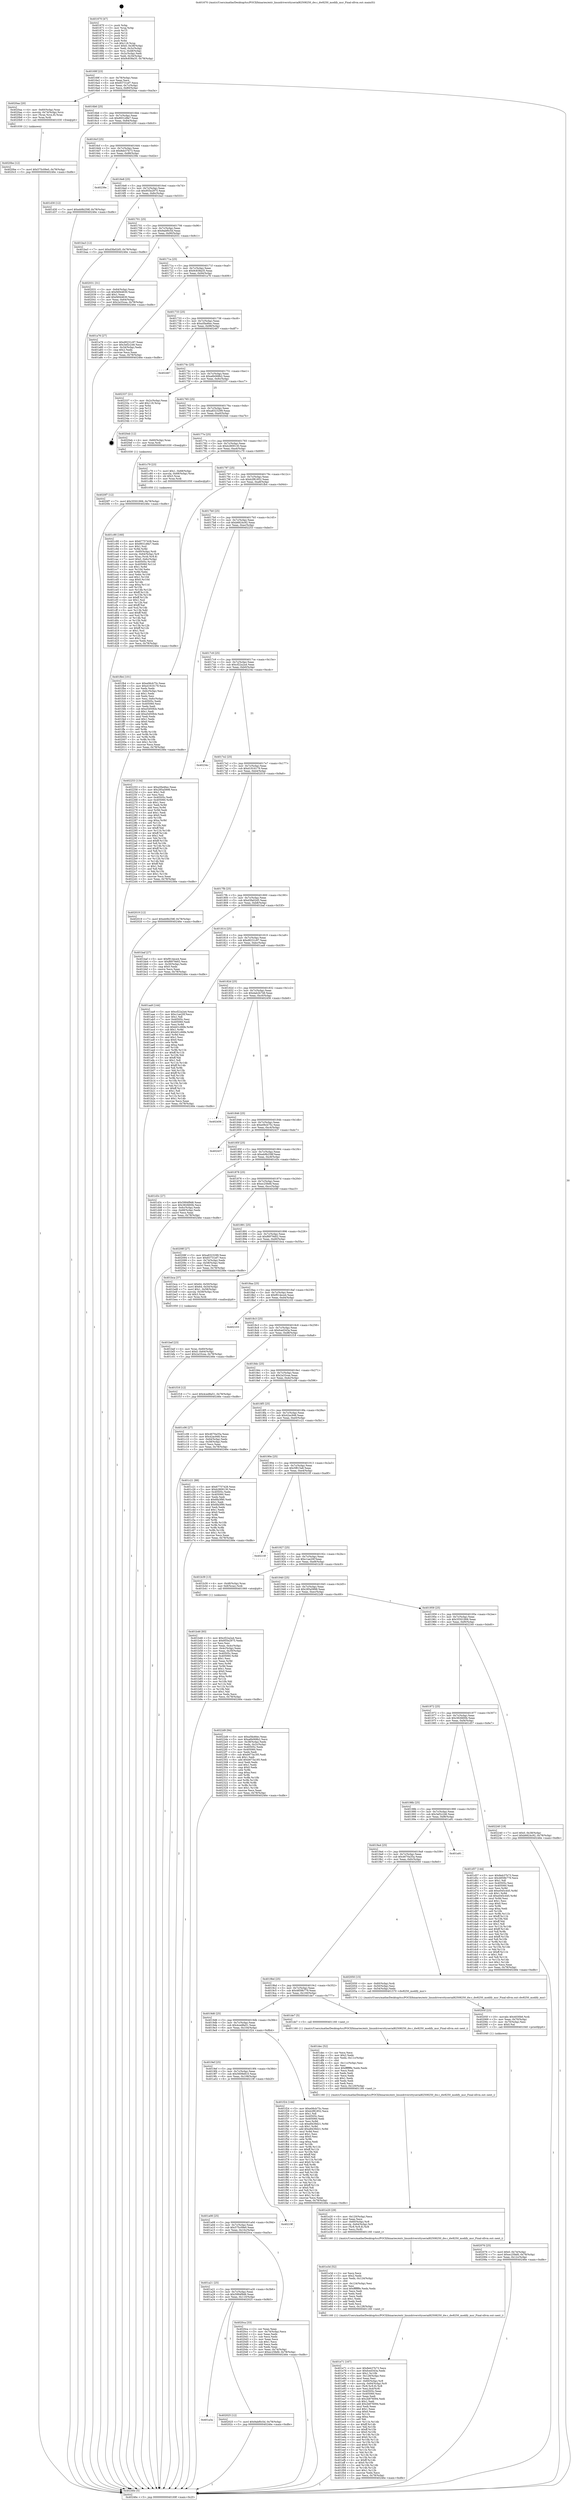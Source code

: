 digraph "0x401670" {
  label = "0x401670 (/mnt/c/Users/mathe/Desktop/tcc/POCII/binaries/extr_linuxdriversttyserial82508250_dw.c_dw8250_modify_msr_Final-ollvm.out::main(0))"
  labelloc = "t"
  node[shape=record]

  Entry [label="",width=0.3,height=0.3,shape=circle,fillcolor=black,style=filled]
  "0x40169f" [label="{
     0x40169f [23]\l
     | [instrs]\l
     &nbsp;&nbsp;0x40169f \<+3\>: mov -0x78(%rbp),%eax\l
     &nbsp;&nbsp;0x4016a2 \<+2\>: mov %eax,%ecx\l
     &nbsp;&nbsp;0x4016a4 \<+6\>: sub $0x83731ef7,%ecx\l
     &nbsp;&nbsp;0x4016aa \<+3\>: mov %eax,-0x7c(%rbp)\l
     &nbsp;&nbsp;0x4016ad \<+3\>: mov %ecx,-0x80(%rbp)\l
     &nbsp;&nbsp;0x4016b0 \<+6\>: je 00000000004020aa \<main+0xa3a\>\l
  }"]
  "0x4020aa" [label="{
     0x4020aa [20]\l
     | [instrs]\l
     &nbsp;&nbsp;0x4020aa \<+4\>: mov -0x60(%rbp),%rax\l
     &nbsp;&nbsp;0x4020ae \<+4\>: movslq -0x74(%rbp),%rcx\l
     &nbsp;&nbsp;0x4020b2 \<+4\>: mov (%rax,%rcx,8),%rax\l
     &nbsp;&nbsp;0x4020b6 \<+3\>: mov %rax,%rdi\l
     &nbsp;&nbsp;0x4020b9 \<+5\>: call 0000000000401030 \<free@plt\>\l
     | [calls]\l
     &nbsp;&nbsp;0x401030 \{1\} (unknown)\l
  }"]
  "0x4016b6" [label="{
     0x4016b6 [25]\l
     | [instrs]\l
     &nbsp;&nbsp;0x4016b6 \<+5\>: jmp 00000000004016bb \<main+0x4b\>\l
     &nbsp;&nbsp;0x4016bb \<+3\>: mov -0x7c(%rbp),%eax\l
     &nbsp;&nbsp;0x4016be \<+5\>: sub $0x8931d9e7,%eax\l
     &nbsp;&nbsp;0x4016c3 \<+6\>: mov %eax,-0x84(%rbp)\l
     &nbsp;&nbsp;0x4016c9 \<+6\>: je 0000000000401d30 \<main+0x6c0\>\l
  }"]
  Exit [label="",width=0.3,height=0.3,shape=circle,fillcolor=black,style=filled,peripheries=2]
  "0x401d30" [label="{
     0x401d30 [12]\l
     | [instrs]\l
     &nbsp;&nbsp;0x401d30 \<+7\>: movl $0xeb9b258f,-0x78(%rbp)\l
     &nbsp;&nbsp;0x401d37 \<+5\>: jmp 000000000040246e \<main+0xdfe\>\l
  }"]
  "0x4016cf" [label="{
     0x4016cf [25]\l
     | [instrs]\l
     &nbsp;&nbsp;0x4016cf \<+5\>: jmp 00000000004016d4 \<main+0x64\>\l
     &nbsp;&nbsp;0x4016d4 \<+3\>: mov -0x7c(%rbp),%eax\l
     &nbsp;&nbsp;0x4016d7 \<+5\>: sub $0x8eb37b73,%eax\l
     &nbsp;&nbsp;0x4016dc \<+6\>: mov %eax,-0x88(%rbp)\l
     &nbsp;&nbsp;0x4016e2 \<+6\>: je 000000000040239e \<main+0xd2e\>\l
  }"]
  "0x4020f7" [label="{
     0x4020f7 [12]\l
     | [instrs]\l
     &nbsp;&nbsp;0x4020f7 \<+7\>: movl $0x35501906,-0x78(%rbp)\l
     &nbsp;&nbsp;0x4020fe \<+5\>: jmp 000000000040246e \<main+0xdfe\>\l
  }"]
  "0x40239e" [label="{
     0x40239e\l
  }", style=dashed]
  "0x4016e8" [label="{
     0x4016e8 [25]\l
     | [instrs]\l
     &nbsp;&nbsp;0x4016e8 \<+5\>: jmp 00000000004016ed \<main+0x7d\>\l
     &nbsp;&nbsp;0x4016ed \<+3\>: mov -0x7c(%rbp),%eax\l
     &nbsp;&nbsp;0x4016f0 \<+5\>: sub $0x955e2975,%eax\l
     &nbsp;&nbsp;0x4016f5 \<+6\>: mov %eax,-0x8c(%rbp)\l
     &nbsp;&nbsp;0x4016fb \<+6\>: je 0000000000401ba3 \<main+0x533\>\l
  }"]
  "0x4020be" [label="{
     0x4020be [12]\l
     | [instrs]\l
     &nbsp;&nbsp;0x4020be \<+7\>: movl $0x575c09e0,-0x78(%rbp)\l
     &nbsp;&nbsp;0x4020c5 \<+5\>: jmp 000000000040246e \<main+0xdfe\>\l
  }"]
  "0x401ba3" [label="{
     0x401ba3 [12]\l
     | [instrs]\l
     &nbsp;&nbsp;0x401ba3 \<+7\>: movl $0xd3fa02d5,-0x78(%rbp)\l
     &nbsp;&nbsp;0x401baa \<+5\>: jmp 000000000040246e \<main+0xdfe\>\l
  }"]
  "0x401701" [label="{
     0x401701 [25]\l
     | [instrs]\l
     &nbsp;&nbsp;0x401701 \<+5\>: jmp 0000000000401706 \<main+0x96\>\l
     &nbsp;&nbsp;0x401706 \<+3\>: mov -0x7c(%rbp),%eax\l
     &nbsp;&nbsp;0x401709 \<+5\>: sub $0x9abf0c5d,%eax\l
     &nbsp;&nbsp;0x40170e \<+6\>: mov %eax,-0x90(%rbp)\l
     &nbsp;&nbsp;0x401714 \<+6\>: je 0000000000402031 \<main+0x9c1\>\l
  }"]
  "0x402076" [label="{
     0x402076 [25]\l
     | [instrs]\l
     &nbsp;&nbsp;0x402076 \<+7\>: movl $0x0,-0x74(%rbp)\l
     &nbsp;&nbsp;0x40207d \<+7\>: movl $0xec25fefd,-0x78(%rbp)\l
     &nbsp;&nbsp;0x402084 \<+6\>: mov %eax,-0x12c(%rbp)\l
     &nbsp;&nbsp;0x40208a \<+5\>: jmp 000000000040246e \<main+0xdfe\>\l
  }"]
  "0x402031" [label="{
     0x402031 [31]\l
     | [instrs]\l
     &nbsp;&nbsp;0x402031 \<+3\>: mov -0x64(%rbp),%eax\l
     &nbsp;&nbsp;0x402034 \<+5\>: sub $0xf4944630,%eax\l
     &nbsp;&nbsp;0x402039 \<+3\>: add $0x1,%eax\l
     &nbsp;&nbsp;0x40203c \<+5\>: add $0xf4944630,%eax\l
     &nbsp;&nbsp;0x402041 \<+3\>: mov %eax,-0x64(%rbp)\l
     &nbsp;&nbsp;0x402044 \<+7\>: movl $0x2a33cea,-0x78(%rbp)\l
     &nbsp;&nbsp;0x40204b \<+5\>: jmp 000000000040246e \<main+0xdfe\>\l
  }"]
  "0x40171a" [label="{
     0x40171a [25]\l
     | [instrs]\l
     &nbsp;&nbsp;0x40171a \<+5\>: jmp 000000000040171f \<main+0xaf\>\l
     &nbsp;&nbsp;0x40171f \<+3\>: mov -0x7c(%rbp),%eax\l
     &nbsp;&nbsp;0x401722 \<+5\>: sub $0x9c838a35,%eax\l
     &nbsp;&nbsp;0x401727 \<+6\>: mov %eax,-0x94(%rbp)\l
     &nbsp;&nbsp;0x40172d \<+6\>: je 0000000000401a76 \<main+0x406\>\l
  }"]
  "0x40205f" [label="{
     0x40205f [23]\l
     | [instrs]\l
     &nbsp;&nbsp;0x40205f \<+10\>: movabs $0x4030b6,%rdi\l
     &nbsp;&nbsp;0x402069 \<+3\>: mov %eax,-0x70(%rbp)\l
     &nbsp;&nbsp;0x40206c \<+3\>: mov -0x70(%rbp),%esi\l
     &nbsp;&nbsp;0x40206f \<+2\>: mov $0x0,%al\l
     &nbsp;&nbsp;0x402071 \<+5\>: call 0000000000401040 \<printf@plt\>\l
     | [calls]\l
     &nbsp;&nbsp;0x401040 \{1\} (unknown)\l
  }"]
  "0x401a76" [label="{
     0x401a76 [27]\l
     | [instrs]\l
     &nbsp;&nbsp;0x401a76 \<+5\>: mov $0xd9231c97,%eax\l
     &nbsp;&nbsp;0x401a7b \<+5\>: mov $0x3ef2c246,%ecx\l
     &nbsp;&nbsp;0x401a80 \<+3\>: mov -0x34(%rbp),%edx\l
     &nbsp;&nbsp;0x401a83 \<+3\>: cmp $0x2,%edx\l
     &nbsp;&nbsp;0x401a86 \<+3\>: cmovne %ecx,%eax\l
     &nbsp;&nbsp;0x401a89 \<+3\>: mov %eax,-0x78(%rbp)\l
     &nbsp;&nbsp;0x401a8c \<+5\>: jmp 000000000040246e \<main+0xdfe\>\l
  }"]
  "0x401733" [label="{
     0x401733 [25]\l
     | [instrs]\l
     &nbsp;&nbsp;0x401733 \<+5\>: jmp 0000000000401738 \<main+0xc8\>\l
     &nbsp;&nbsp;0x401738 \<+3\>: mov -0x7c(%rbp),%eax\l
     &nbsp;&nbsp;0x40173b \<+5\>: sub $0xa5fa46ec,%eax\l
     &nbsp;&nbsp;0x401740 \<+6\>: mov %eax,-0x98(%rbp)\l
     &nbsp;&nbsp;0x401746 \<+6\>: je 0000000000402467 \<main+0xdf7\>\l
  }"]
  "0x40246e" [label="{
     0x40246e [5]\l
     | [instrs]\l
     &nbsp;&nbsp;0x40246e \<+5\>: jmp 000000000040169f \<main+0x2f\>\l
  }"]
  "0x401670" [label="{
     0x401670 [47]\l
     | [instrs]\l
     &nbsp;&nbsp;0x401670 \<+1\>: push %rbp\l
     &nbsp;&nbsp;0x401671 \<+3\>: mov %rsp,%rbp\l
     &nbsp;&nbsp;0x401674 \<+2\>: push %r15\l
     &nbsp;&nbsp;0x401676 \<+2\>: push %r14\l
     &nbsp;&nbsp;0x401678 \<+2\>: push %r13\l
     &nbsp;&nbsp;0x40167a \<+2\>: push %r12\l
     &nbsp;&nbsp;0x40167c \<+1\>: push %rbx\l
     &nbsp;&nbsp;0x40167d \<+7\>: sub $0x118,%rsp\l
     &nbsp;&nbsp;0x401684 \<+7\>: movl $0x0,-0x38(%rbp)\l
     &nbsp;&nbsp;0x40168b \<+3\>: mov %edi,-0x3c(%rbp)\l
     &nbsp;&nbsp;0x40168e \<+4\>: mov %rsi,-0x48(%rbp)\l
     &nbsp;&nbsp;0x401692 \<+3\>: mov -0x3c(%rbp),%edi\l
     &nbsp;&nbsp;0x401695 \<+3\>: mov %edi,-0x34(%rbp)\l
     &nbsp;&nbsp;0x401698 \<+7\>: movl $0x9c838a35,-0x78(%rbp)\l
  }"]
  "0x401a3a" [label="{
     0x401a3a\l
  }", style=dashed]
  "0x402467" [label="{
     0x402467\l
  }", style=dashed]
  "0x40174c" [label="{
     0x40174c [25]\l
     | [instrs]\l
     &nbsp;&nbsp;0x40174c \<+5\>: jmp 0000000000401751 \<main+0xe1\>\l
     &nbsp;&nbsp;0x401751 \<+3\>: mov -0x7c(%rbp),%eax\l
     &nbsp;&nbsp;0x401754 \<+5\>: sub $0xa6b068b2,%eax\l
     &nbsp;&nbsp;0x401759 \<+6\>: mov %eax,-0x9c(%rbp)\l
     &nbsp;&nbsp;0x40175f \<+6\>: je 0000000000402337 \<main+0xcc7\>\l
  }"]
  "0x402025" [label="{
     0x402025 [12]\l
     | [instrs]\l
     &nbsp;&nbsp;0x402025 \<+7\>: movl $0x9abf0c5d,-0x78(%rbp)\l
     &nbsp;&nbsp;0x40202c \<+5\>: jmp 000000000040246e \<main+0xdfe\>\l
  }"]
  "0x402337" [label="{
     0x402337 [21]\l
     | [instrs]\l
     &nbsp;&nbsp;0x402337 \<+3\>: mov -0x2c(%rbp),%eax\l
     &nbsp;&nbsp;0x40233a \<+7\>: add $0x118,%rsp\l
     &nbsp;&nbsp;0x402341 \<+1\>: pop %rbx\l
     &nbsp;&nbsp;0x402342 \<+2\>: pop %r12\l
     &nbsp;&nbsp;0x402344 \<+2\>: pop %r13\l
     &nbsp;&nbsp;0x402346 \<+2\>: pop %r14\l
     &nbsp;&nbsp;0x402348 \<+2\>: pop %r15\l
     &nbsp;&nbsp;0x40234a \<+1\>: pop %rbp\l
     &nbsp;&nbsp;0x40234b \<+1\>: ret\l
  }"]
  "0x401765" [label="{
     0x401765 [25]\l
     | [instrs]\l
     &nbsp;&nbsp;0x401765 \<+5\>: jmp 000000000040176a \<main+0xfa\>\l
     &nbsp;&nbsp;0x40176a \<+3\>: mov -0x7c(%rbp),%eax\l
     &nbsp;&nbsp;0x40176d \<+5\>: sub $0xa8323299,%eax\l
     &nbsp;&nbsp;0x401772 \<+6\>: mov %eax,-0xa0(%rbp)\l
     &nbsp;&nbsp;0x401778 \<+6\>: je 00000000004020eb \<main+0xa7b\>\l
  }"]
  "0x401a21" [label="{
     0x401a21 [25]\l
     | [instrs]\l
     &nbsp;&nbsp;0x401a21 \<+5\>: jmp 0000000000401a26 \<main+0x3b6\>\l
     &nbsp;&nbsp;0x401a26 \<+3\>: mov -0x7c(%rbp),%eax\l
     &nbsp;&nbsp;0x401a29 \<+5\>: sub $0x5994f9d6,%eax\l
     &nbsp;&nbsp;0x401a2e \<+6\>: mov %eax,-0x110(%rbp)\l
     &nbsp;&nbsp;0x401a34 \<+6\>: je 0000000000402025 \<main+0x9b5\>\l
  }"]
  "0x4020eb" [label="{
     0x4020eb [12]\l
     | [instrs]\l
     &nbsp;&nbsp;0x4020eb \<+4\>: mov -0x60(%rbp),%rax\l
     &nbsp;&nbsp;0x4020ef \<+3\>: mov %rax,%rdi\l
     &nbsp;&nbsp;0x4020f2 \<+5\>: call 0000000000401030 \<free@plt\>\l
     | [calls]\l
     &nbsp;&nbsp;0x401030 \{1\} (unknown)\l
  }"]
  "0x40177e" [label="{
     0x40177e [25]\l
     | [instrs]\l
     &nbsp;&nbsp;0x40177e \<+5\>: jmp 0000000000401783 \<main+0x113\>\l
     &nbsp;&nbsp;0x401783 \<+3\>: mov -0x7c(%rbp),%eax\l
     &nbsp;&nbsp;0x401786 \<+5\>: sub $0xb2809130,%eax\l
     &nbsp;&nbsp;0x40178b \<+6\>: mov %eax,-0xa4(%rbp)\l
     &nbsp;&nbsp;0x401791 \<+6\>: je 0000000000401c79 \<main+0x609\>\l
  }"]
  "0x4020ca" [label="{
     0x4020ca [33]\l
     | [instrs]\l
     &nbsp;&nbsp;0x4020ca \<+2\>: xor %eax,%eax\l
     &nbsp;&nbsp;0x4020cc \<+3\>: mov -0x74(%rbp),%ecx\l
     &nbsp;&nbsp;0x4020cf \<+2\>: mov %eax,%edx\l
     &nbsp;&nbsp;0x4020d1 \<+2\>: sub %ecx,%edx\l
     &nbsp;&nbsp;0x4020d3 \<+2\>: mov %eax,%ecx\l
     &nbsp;&nbsp;0x4020d5 \<+3\>: sub $0x1,%ecx\l
     &nbsp;&nbsp;0x4020d8 \<+2\>: add %ecx,%edx\l
     &nbsp;&nbsp;0x4020da \<+2\>: sub %edx,%eax\l
     &nbsp;&nbsp;0x4020dc \<+3\>: mov %eax,-0x74(%rbp)\l
     &nbsp;&nbsp;0x4020df \<+7\>: movl $0xec25fefd,-0x78(%rbp)\l
     &nbsp;&nbsp;0x4020e6 \<+5\>: jmp 000000000040246e \<main+0xdfe\>\l
  }"]
  "0x401c79" [label="{
     0x401c79 [23]\l
     | [instrs]\l
     &nbsp;&nbsp;0x401c79 \<+7\>: movl $0x1,-0x68(%rbp)\l
     &nbsp;&nbsp;0x401c80 \<+4\>: movslq -0x68(%rbp),%rax\l
     &nbsp;&nbsp;0x401c84 \<+4\>: shl $0x3,%rax\l
     &nbsp;&nbsp;0x401c88 \<+3\>: mov %rax,%rdi\l
     &nbsp;&nbsp;0x401c8b \<+5\>: call 0000000000401050 \<malloc@plt\>\l
     | [calls]\l
     &nbsp;&nbsp;0x401050 \{1\} (unknown)\l
  }"]
  "0x401797" [label="{
     0x401797 [25]\l
     | [instrs]\l
     &nbsp;&nbsp;0x401797 \<+5\>: jmp 000000000040179c \<main+0x12c\>\l
     &nbsp;&nbsp;0x40179c \<+3\>: mov -0x7c(%rbp),%eax\l
     &nbsp;&nbsp;0x40179f \<+5\>: sub $0xb2f81852,%eax\l
     &nbsp;&nbsp;0x4017a4 \<+6\>: mov %eax,-0xa8(%rbp)\l
     &nbsp;&nbsp;0x4017aa \<+6\>: je 0000000000401fb4 \<main+0x944\>\l
  }"]
  "0x401a08" [label="{
     0x401a08 [25]\l
     | [instrs]\l
     &nbsp;&nbsp;0x401a08 \<+5\>: jmp 0000000000401a0d \<main+0x39d\>\l
     &nbsp;&nbsp;0x401a0d \<+3\>: mov -0x7c(%rbp),%eax\l
     &nbsp;&nbsp;0x401a10 \<+5\>: sub $0x575c09e0,%eax\l
     &nbsp;&nbsp;0x401a15 \<+6\>: mov %eax,-0x10c(%rbp)\l
     &nbsp;&nbsp;0x401a1b \<+6\>: je 00000000004020ca \<main+0xa5a\>\l
  }"]
  "0x401fb4" [label="{
     0x401fb4 [101]\l
     | [instrs]\l
     &nbsp;&nbsp;0x401fb4 \<+5\>: mov $0xe06cb75c,%eax\l
     &nbsp;&nbsp;0x401fb9 \<+5\>: mov $0xd1916179,%ecx\l
     &nbsp;&nbsp;0x401fbe \<+2\>: xor %edx,%edx\l
     &nbsp;&nbsp;0x401fc0 \<+3\>: mov -0x6c(%rbp),%esi\l
     &nbsp;&nbsp;0x401fc3 \<+3\>: sub $0x1,%edx\l
     &nbsp;&nbsp;0x401fc6 \<+2\>: sub %edx,%esi\l
     &nbsp;&nbsp;0x401fc8 \<+3\>: mov %esi,-0x6c(%rbp)\l
     &nbsp;&nbsp;0x401fcb \<+7\>: mov 0x40505c,%edx\l
     &nbsp;&nbsp;0x401fd2 \<+7\>: mov 0x405060,%esi\l
     &nbsp;&nbsp;0x401fd9 \<+2\>: mov %edx,%edi\l
     &nbsp;&nbsp;0x401fdb \<+6\>: sub $0xe5d50fcb,%edi\l
     &nbsp;&nbsp;0x401fe1 \<+3\>: sub $0x1,%edi\l
     &nbsp;&nbsp;0x401fe4 \<+6\>: add $0xe5d50fcb,%edi\l
     &nbsp;&nbsp;0x401fea \<+3\>: imul %edi,%edx\l
     &nbsp;&nbsp;0x401fed \<+3\>: and $0x1,%edx\l
     &nbsp;&nbsp;0x401ff0 \<+3\>: cmp $0x0,%edx\l
     &nbsp;&nbsp;0x401ff3 \<+4\>: sete %r8b\l
     &nbsp;&nbsp;0x401ff7 \<+3\>: cmp $0xa,%esi\l
     &nbsp;&nbsp;0x401ffa \<+4\>: setl %r9b\l
     &nbsp;&nbsp;0x401ffe \<+3\>: mov %r8b,%r10b\l
     &nbsp;&nbsp;0x402001 \<+3\>: and %r9b,%r10b\l
     &nbsp;&nbsp;0x402004 \<+3\>: xor %r9b,%r8b\l
     &nbsp;&nbsp;0x402007 \<+3\>: or %r8b,%r10b\l
     &nbsp;&nbsp;0x40200a \<+4\>: test $0x1,%r10b\l
     &nbsp;&nbsp;0x40200e \<+3\>: cmovne %ecx,%eax\l
     &nbsp;&nbsp;0x402011 \<+3\>: mov %eax,-0x78(%rbp)\l
     &nbsp;&nbsp;0x402014 \<+5\>: jmp 000000000040246e \<main+0xdfe\>\l
  }"]
  "0x4017b0" [label="{
     0x4017b0 [25]\l
     | [instrs]\l
     &nbsp;&nbsp;0x4017b0 \<+5\>: jmp 00000000004017b5 \<main+0x145\>\l
     &nbsp;&nbsp;0x4017b5 \<+3\>: mov -0x7c(%rbp),%eax\l
     &nbsp;&nbsp;0x4017b8 \<+5\>: sub $0xb6624c92,%eax\l
     &nbsp;&nbsp;0x4017bd \<+6\>: mov %eax,-0xac(%rbp)\l
     &nbsp;&nbsp;0x4017c3 \<+6\>: je 0000000000402253 \<main+0xbe3\>\l
  }"]
  "0x40219f" [label="{
     0x40219f\l
  }", style=dashed]
  "0x402253" [label="{
     0x402253 [134]\l
     | [instrs]\l
     &nbsp;&nbsp;0x402253 \<+5\>: mov $0xa5fa46ec,%eax\l
     &nbsp;&nbsp;0x402258 \<+5\>: mov $0x285a5898,%ecx\l
     &nbsp;&nbsp;0x40225d \<+2\>: mov $0x1,%dl\l
     &nbsp;&nbsp;0x40225f \<+2\>: xor %esi,%esi\l
     &nbsp;&nbsp;0x402261 \<+7\>: mov 0x40505c,%edi\l
     &nbsp;&nbsp;0x402268 \<+8\>: mov 0x405060,%r8d\l
     &nbsp;&nbsp;0x402270 \<+3\>: sub $0x1,%esi\l
     &nbsp;&nbsp;0x402273 \<+3\>: mov %edi,%r9d\l
     &nbsp;&nbsp;0x402276 \<+3\>: add %esi,%r9d\l
     &nbsp;&nbsp;0x402279 \<+4\>: imul %r9d,%edi\l
     &nbsp;&nbsp;0x40227d \<+3\>: and $0x1,%edi\l
     &nbsp;&nbsp;0x402280 \<+3\>: cmp $0x0,%edi\l
     &nbsp;&nbsp;0x402283 \<+4\>: sete %r10b\l
     &nbsp;&nbsp;0x402287 \<+4\>: cmp $0xa,%r8d\l
     &nbsp;&nbsp;0x40228b \<+4\>: setl %r11b\l
     &nbsp;&nbsp;0x40228f \<+3\>: mov %r10b,%bl\l
     &nbsp;&nbsp;0x402292 \<+3\>: xor $0xff,%bl\l
     &nbsp;&nbsp;0x402295 \<+3\>: mov %r11b,%r14b\l
     &nbsp;&nbsp;0x402298 \<+4\>: xor $0xff,%r14b\l
     &nbsp;&nbsp;0x40229c \<+3\>: xor $0x1,%dl\l
     &nbsp;&nbsp;0x40229f \<+3\>: mov %bl,%r15b\l
     &nbsp;&nbsp;0x4022a2 \<+4\>: and $0xff,%r15b\l
     &nbsp;&nbsp;0x4022a6 \<+3\>: and %dl,%r10b\l
     &nbsp;&nbsp;0x4022a9 \<+3\>: mov %r14b,%r12b\l
     &nbsp;&nbsp;0x4022ac \<+4\>: and $0xff,%r12b\l
     &nbsp;&nbsp;0x4022b0 \<+3\>: and %dl,%r11b\l
     &nbsp;&nbsp;0x4022b3 \<+3\>: or %r10b,%r15b\l
     &nbsp;&nbsp;0x4022b6 \<+3\>: or %r11b,%r12b\l
     &nbsp;&nbsp;0x4022b9 \<+3\>: xor %r12b,%r15b\l
     &nbsp;&nbsp;0x4022bc \<+3\>: or %r14b,%bl\l
     &nbsp;&nbsp;0x4022bf \<+3\>: xor $0xff,%bl\l
     &nbsp;&nbsp;0x4022c2 \<+3\>: or $0x1,%dl\l
     &nbsp;&nbsp;0x4022c5 \<+2\>: and %dl,%bl\l
     &nbsp;&nbsp;0x4022c7 \<+3\>: or %bl,%r15b\l
     &nbsp;&nbsp;0x4022ca \<+4\>: test $0x1,%r15b\l
     &nbsp;&nbsp;0x4022ce \<+3\>: cmovne %ecx,%eax\l
     &nbsp;&nbsp;0x4022d1 \<+3\>: mov %eax,-0x78(%rbp)\l
     &nbsp;&nbsp;0x4022d4 \<+5\>: jmp 000000000040246e \<main+0xdfe\>\l
  }"]
  "0x4017c9" [label="{
     0x4017c9 [25]\l
     | [instrs]\l
     &nbsp;&nbsp;0x4017c9 \<+5\>: jmp 00000000004017ce \<main+0x15e\>\l
     &nbsp;&nbsp;0x4017ce \<+3\>: mov -0x7c(%rbp),%eax\l
     &nbsp;&nbsp;0x4017d1 \<+5\>: sub $0xcf22a2a4,%eax\l
     &nbsp;&nbsp;0x4017d6 \<+6\>: mov %eax,-0xb0(%rbp)\l
     &nbsp;&nbsp;0x4017dc \<+6\>: je 000000000040234c \<main+0xcdc\>\l
  }"]
  "0x4019ef" [label="{
     0x4019ef [25]\l
     | [instrs]\l
     &nbsp;&nbsp;0x4019ef \<+5\>: jmp 00000000004019f4 \<main+0x384\>\l
     &nbsp;&nbsp;0x4019f4 \<+3\>: mov -0x7c(%rbp),%eax\l
     &nbsp;&nbsp;0x4019f7 \<+5\>: sub $0x5609e810,%eax\l
     &nbsp;&nbsp;0x4019fc \<+6\>: mov %eax,-0x108(%rbp)\l
     &nbsp;&nbsp;0x401a02 \<+6\>: je 000000000040219f \<main+0xb2f\>\l
  }"]
  "0x40234c" [label="{
     0x40234c\l
  }", style=dashed]
  "0x4017e2" [label="{
     0x4017e2 [25]\l
     | [instrs]\l
     &nbsp;&nbsp;0x4017e2 \<+5\>: jmp 00000000004017e7 \<main+0x177\>\l
     &nbsp;&nbsp;0x4017e7 \<+3\>: mov -0x7c(%rbp),%eax\l
     &nbsp;&nbsp;0x4017ea \<+5\>: sub $0xd1916179,%eax\l
     &nbsp;&nbsp;0x4017ef \<+6\>: mov %eax,-0xb4(%rbp)\l
     &nbsp;&nbsp;0x4017f5 \<+6\>: je 0000000000402019 \<main+0x9a9\>\l
  }"]
  "0x401f24" [label="{
     0x401f24 [144]\l
     | [instrs]\l
     &nbsp;&nbsp;0x401f24 \<+5\>: mov $0xe06cb75c,%eax\l
     &nbsp;&nbsp;0x401f29 \<+5\>: mov $0xb2f81852,%ecx\l
     &nbsp;&nbsp;0x401f2e \<+2\>: mov $0x1,%dl\l
     &nbsp;&nbsp;0x401f30 \<+7\>: mov 0x40505c,%esi\l
     &nbsp;&nbsp;0x401f37 \<+7\>: mov 0x405060,%edi\l
     &nbsp;&nbsp;0x401f3e \<+3\>: mov %esi,%r8d\l
     &nbsp;&nbsp;0x401f41 \<+7\>: sub $0xe8439d21,%r8d\l
     &nbsp;&nbsp;0x401f48 \<+4\>: sub $0x1,%r8d\l
     &nbsp;&nbsp;0x401f4c \<+7\>: add $0xe8439d21,%r8d\l
     &nbsp;&nbsp;0x401f53 \<+4\>: imul %r8d,%esi\l
     &nbsp;&nbsp;0x401f57 \<+3\>: and $0x1,%esi\l
     &nbsp;&nbsp;0x401f5a \<+3\>: cmp $0x0,%esi\l
     &nbsp;&nbsp;0x401f5d \<+4\>: sete %r9b\l
     &nbsp;&nbsp;0x401f61 \<+3\>: cmp $0xa,%edi\l
     &nbsp;&nbsp;0x401f64 \<+4\>: setl %r10b\l
     &nbsp;&nbsp;0x401f68 \<+3\>: mov %r9b,%r11b\l
     &nbsp;&nbsp;0x401f6b \<+4\>: xor $0xff,%r11b\l
     &nbsp;&nbsp;0x401f6f \<+3\>: mov %r10b,%bl\l
     &nbsp;&nbsp;0x401f72 \<+3\>: xor $0xff,%bl\l
     &nbsp;&nbsp;0x401f75 \<+3\>: xor $0x0,%dl\l
     &nbsp;&nbsp;0x401f78 \<+3\>: mov %r11b,%r14b\l
     &nbsp;&nbsp;0x401f7b \<+4\>: and $0x0,%r14b\l
     &nbsp;&nbsp;0x401f7f \<+3\>: and %dl,%r9b\l
     &nbsp;&nbsp;0x401f82 \<+3\>: mov %bl,%r15b\l
     &nbsp;&nbsp;0x401f85 \<+4\>: and $0x0,%r15b\l
     &nbsp;&nbsp;0x401f89 \<+3\>: and %dl,%r10b\l
     &nbsp;&nbsp;0x401f8c \<+3\>: or %r9b,%r14b\l
     &nbsp;&nbsp;0x401f8f \<+3\>: or %r10b,%r15b\l
     &nbsp;&nbsp;0x401f92 \<+3\>: xor %r15b,%r14b\l
     &nbsp;&nbsp;0x401f95 \<+3\>: or %bl,%r11b\l
     &nbsp;&nbsp;0x401f98 \<+4\>: xor $0xff,%r11b\l
     &nbsp;&nbsp;0x401f9c \<+3\>: or $0x0,%dl\l
     &nbsp;&nbsp;0x401f9f \<+3\>: and %dl,%r11b\l
     &nbsp;&nbsp;0x401fa2 \<+3\>: or %r11b,%r14b\l
     &nbsp;&nbsp;0x401fa5 \<+4\>: test $0x1,%r14b\l
     &nbsp;&nbsp;0x401fa9 \<+3\>: cmovne %ecx,%eax\l
     &nbsp;&nbsp;0x401fac \<+3\>: mov %eax,-0x78(%rbp)\l
     &nbsp;&nbsp;0x401faf \<+5\>: jmp 000000000040246e \<main+0xdfe\>\l
  }"]
  "0x402019" [label="{
     0x402019 [12]\l
     | [instrs]\l
     &nbsp;&nbsp;0x402019 \<+7\>: movl $0xeb9b258f,-0x78(%rbp)\l
     &nbsp;&nbsp;0x402020 \<+5\>: jmp 000000000040246e \<main+0xdfe\>\l
  }"]
  "0x4017fb" [label="{
     0x4017fb [25]\l
     | [instrs]\l
     &nbsp;&nbsp;0x4017fb \<+5\>: jmp 0000000000401800 \<main+0x190\>\l
     &nbsp;&nbsp;0x401800 \<+3\>: mov -0x7c(%rbp),%eax\l
     &nbsp;&nbsp;0x401803 \<+5\>: sub $0xd3fa02d5,%eax\l
     &nbsp;&nbsp;0x401808 \<+6\>: mov %eax,-0xb8(%rbp)\l
     &nbsp;&nbsp;0x40180e \<+6\>: je 0000000000401baf \<main+0x53f\>\l
  }"]
  "0x401e71" [label="{
     0x401e71 [167]\l
     | [instrs]\l
     &nbsp;&nbsp;0x401e71 \<+5\>: mov $0x8eb37b73,%ecx\l
     &nbsp;&nbsp;0x401e76 \<+5\>: mov $0xfced343a,%edx\l
     &nbsp;&nbsp;0x401e7b \<+3\>: mov $0x1,%r10b\l
     &nbsp;&nbsp;0x401e7e \<+6\>: mov -0x128(%rbp),%esi\l
     &nbsp;&nbsp;0x401e84 \<+3\>: imul %eax,%esi\l
     &nbsp;&nbsp;0x401e87 \<+4\>: mov -0x60(%rbp),%r8\l
     &nbsp;&nbsp;0x401e8b \<+4\>: movslq -0x64(%rbp),%r9\l
     &nbsp;&nbsp;0x401e8f \<+4\>: mov (%r8,%r9,8),%r8\l
     &nbsp;&nbsp;0x401e93 \<+4\>: mov %esi,0x4(%r8)\l
     &nbsp;&nbsp;0x401e97 \<+7\>: mov 0x40505c,%eax\l
     &nbsp;&nbsp;0x401e9e \<+7\>: mov 0x405060,%esi\l
     &nbsp;&nbsp;0x401ea5 \<+2\>: mov %eax,%edi\l
     &nbsp;&nbsp;0x401ea7 \<+6\>: sub $0x2b876094,%edi\l
     &nbsp;&nbsp;0x401ead \<+3\>: sub $0x1,%edi\l
     &nbsp;&nbsp;0x401eb0 \<+6\>: add $0x2b876094,%edi\l
     &nbsp;&nbsp;0x401eb6 \<+3\>: imul %edi,%eax\l
     &nbsp;&nbsp;0x401eb9 \<+3\>: and $0x1,%eax\l
     &nbsp;&nbsp;0x401ebc \<+3\>: cmp $0x0,%eax\l
     &nbsp;&nbsp;0x401ebf \<+4\>: sete %r11b\l
     &nbsp;&nbsp;0x401ec3 \<+3\>: cmp $0xa,%esi\l
     &nbsp;&nbsp;0x401ec6 \<+3\>: setl %bl\l
     &nbsp;&nbsp;0x401ec9 \<+3\>: mov %r11b,%r14b\l
     &nbsp;&nbsp;0x401ecc \<+4\>: xor $0xff,%r14b\l
     &nbsp;&nbsp;0x401ed0 \<+3\>: mov %bl,%r15b\l
     &nbsp;&nbsp;0x401ed3 \<+4\>: xor $0xff,%r15b\l
     &nbsp;&nbsp;0x401ed7 \<+4\>: xor $0x0,%r10b\l
     &nbsp;&nbsp;0x401edb \<+3\>: mov %r14b,%r12b\l
     &nbsp;&nbsp;0x401ede \<+4\>: and $0x0,%r12b\l
     &nbsp;&nbsp;0x401ee2 \<+3\>: and %r10b,%r11b\l
     &nbsp;&nbsp;0x401ee5 \<+3\>: mov %r15b,%r13b\l
     &nbsp;&nbsp;0x401ee8 \<+4\>: and $0x0,%r13b\l
     &nbsp;&nbsp;0x401eec \<+3\>: and %r10b,%bl\l
     &nbsp;&nbsp;0x401eef \<+3\>: or %r11b,%r12b\l
     &nbsp;&nbsp;0x401ef2 \<+3\>: or %bl,%r13b\l
     &nbsp;&nbsp;0x401ef5 \<+3\>: xor %r13b,%r12b\l
     &nbsp;&nbsp;0x401ef8 \<+3\>: or %r15b,%r14b\l
     &nbsp;&nbsp;0x401efb \<+4\>: xor $0xff,%r14b\l
     &nbsp;&nbsp;0x401eff \<+4\>: or $0x0,%r10b\l
     &nbsp;&nbsp;0x401f03 \<+3\>: and %r10b,%r14b\l
     &nbsp;&nbsp;0x401f06 \<+3\>: or %r14b,%r12b\l
     &nbsp;&nbsp;0x401f09 \<+4\>: test $0x1,%r12b\l
     &nbsp;&nbsp;0x401f0d \<+3\>: cmovne %edx,%ecx\l
     &nbsp;&nbsp;0x401f10 \<+3\>: mov %ecx,-0x78(%rbp)\l
     &nbsp;&nbsp;0x401f13 \<+5\>: jmp 000000000040246e \<main+0xdfe\>\l
  }"]
  "0x401baf" [label="{
     0x401baf [27]\l
     | [instrs]\l
     &nbsp;&nbsp;0x401baf \<+5\>: mov $0xf914ece4,%eax\l
     &nbsp;&nbsp;0x401bb4 \<+5\>: mov $0xf6979d02,%ecx\l
     &nbsp;&nbsp;0x401bb9 \<+3\>: mov -0x30(%rbp),%edx\l
     &nbsp;&nbsp;0x401bbc \<+3\>: cmp $0x0,%edx\l
     &nbsp;&nbsp;0x401bbf \<+3\>: cmove %ecx,%eax\l
     &nbsp;&nbsp;0x401bc2 \<+3\>: mov %eax,-0x78(%rbp)\l
     &nbsp;&nbsp;0x401bc5 \<+5\>: jmp 000000000040246e \<main+0xdfe\>\l
  }"]
  "0x401814" [label="{
     0x401814 [25]\l
     | [instrs]\l
     &nbsp;&nbsp;0x401814 \<+5\>: jmp 0000000000401819 \<main+0x1a9\>\l
     &nbsp;&nbsp;0x401819 \<+3\>: mov -0x7c(%rbp),%eax\l
     &nbsp;&nbsp;0x40181c \<+5\>: sub $0xd9231c97,%eax\l
     &nbsp;&nbsp;0x401821 \<+6\>: mov %eax,-0xbc(%rbp)\l
     &nbsp;&nbsp;0x401827 \<+6\>: je 0000000000401aa9 \<main+0x439\>\l
  }"]
  "0x401e3d" [label="{
     0x401e3d [52]\l
     | [instrs]\l
     &nbsp;&nbsp;0x401e3d \<+2\>: xor %ecx,%ecx\l
     &nbsp;&nbsp;0x401e3f \<+5\>: mov $0x2,%edx\l
     &nbsp;&nbsp;0x401e44 \<+6\>: mov %edx,-0x124(%rbp)\l
     &nbsp;&nbsp;0x401e4a \<+1\>: cltd\l
     &nbsp;&nbsp;0x401e4b \<+6\>: mov -0x124(%rbp),%esi\l
     &nbsp;&nbsp;0x401e51 \<+2\>: idiv %esi\l
     &nbsp;&nbsp;0x401e53 \<+6\>: imul $0xfffffffe,%edx,%edx\l
     &nbsp;&nbsp;0x401e59 \<+2\>: mov %ecx,%edi\l
     &nbsp;&nbsp;0x401e5b \<+2\>: sub %edx,%edi\l
     &nbsp;&nbsp;0x401e5d \<+2\>: mov %ecx,%edx\l
     &nbsp;&nbsp;0x401e5f \<+3\>: sub $0x1,%edx\l
     &nbsp;&nbsp;0x401e62 \<+2\>: add %edx,%edi\l
     &nbsp;&nbsp;0x401e64 \<+2\>: sub %edi,%ecx\l
     &nbsp;&nbsp;0x401e66 \<+6\>: mov %ecx,-0x128(%rbp)\l
     &nbsp;&nbsp;0x401e6c \<+5\>: call 0000000000401160 \<next_i\>\l
     | [calls]\l
     &nbsp;&nbsp;0x401160 \{1\} (/mnt/c/Users/mathe/Desktop/tcc/POCII/binaries/extr_linuxdriversttyserial82508250_dw.c_dw8250_modify_msr_Final-ollvm.out::next_i)\l
  }"]
  "0x401aa9" [label="{
     0x401aa9 [144]\l
     | [instrs]\l
     &nbsp;&nbsp;0x401aa9 \<+5\>: mov $0xcf22a2a4,%eax\l
     &nbsp;&nbsp;0x401aae \<+5\>: mov $0xc1ae20f,%ecx\l
     &nbsp;&nbsp;0x401ab3 \<+2\>: mov $0x1,%dl\l
     &nbsp;&nbsp;0x401ab5 \<+7\>: mov 0x40505c,%esi\l
     &nbsp;&nbsp;0x401abc \<+7\>: mov 0x405060,%edi\l
     &nbsp;&nbsp;0x401ac3 \<+3\>: mov %esi,%r8d\l
     &nbsp;&nbsp;0x401ac6 \<+7\>: sub $0xb01c66fe,%r8d\l
     &nbsp;&nbsp;0x401acd \<+4\>: sub $0x1,%r8d\l
     &nbsp;&nbsp;0x401ad1 \<+7\>: add $0xb01c66fe,%r8d\l
     &nbsp;&nbsp;0x401ad8 \<+4\>: imul %r8d,%esi\l
     &nbsp;&nbsp;0x401adc \<+3\>: and $0x1,%esi\l
     &nbsp;&nbsp;0x401adf \<+3\>: cmp $0x0,%esi\l
     &nbsp;&nbsp;0x401ae2 \<+4\>: sete %r9b\l
     &nbsp;&nbsp;0x401ae6 \<+3\>: cmp $0xa,%edi\l
     &nbsp;&nbsp;0x401ae9 \<+4\>: setl %r10b\l
     &nbsp;&nbsp;0x401aed \<+3\>: mov %r9b,%r11b\l
     &nbsp;&nbsp;0x401af0 \<+4\>: xor $0xff,%r11b\l
     &nbsp;&nbsp;0x401af4 \<+3\>: mov %r10b,%bl\l
     &nbsp;&nbsp;0x401af7 \<+3\>: xor $0xff,%bl\l
     &nbsp;&nbsp;0x401afa \<+3\>: xor $0x1,%dl\l
     &nbsp;&nbsp;0x401afd \<+3\>: mov %r11b,%r14b\l
     &nbsp;&nbsp;0x401b00 \<+4\>: and $0xff,%r14b\l
     &nbsp;&nbsp;0x401b04 \<+3\>: and %dl,%r9b\l
     &nbsp;&nbsp;0x401b07 \<+3\>: mov %bl,%r15b\l
     &nbsp;&nbsp;0x401b0a \<+4\>: and $0xff,%r15b\l
     &nbsp;&nbsp;0x401b0e \<+3\>: and %dl,%r10b\l
     &nbsp;&nbsp;0x401b11 \<+3\>: or %r9b,%r14b\l
     &nbsp;&nbsp;0x401b14 \<+3\>: or %r10b,%r15b\l
     &nbsp;&nbsp;0x401b17 \<+3\>: xor %r15b,%r14b\l
     &nbsp;&nbsp;0x401b1a \<+3\>: or %bl,%r11b\l
     &nbsp;&nbsp;0x401b1d \<+4\>: xor $0xff,%r11b\l
     &nbsp;&nbsp;0x401b21 \<+3\>: or $0x1,%dl\l
     &nbsp;&nbsp;0x401b24 \<+3\>: and %dl,%r11b\l
     &nbsp;&nbsp;0x401b27 \<+3\>: or %r11b,%r14b\l
     &nbsp;&nbsp;0x401b2a \<+4\>: test $0x1,%r14b\l
     &nbsp;&nbsp;0x401b2e \<+3\>: cmovne %ecx,%eax\l
     &nbsp;&nbsp;0x401b31 \<+3\>: mov %eax,-0x78(%rbp)\l
     &nbsp;&nbsp;0x401b34 \<+5\>: jmp 000000000040246e \<main+0xdfe\>\l
  }"]
  "0x40182d" [label="{
     0x40182d [25]\l
     | [instrs]\l
     &nbsp;&nbsp;0x40182d \<+5\>: jmp 0000000000401832 \<main+0x1c2\>\l
     &nbsp;&nbsp;0x401832 \<+3\>: mov -0x7c(%rbp),%eax\l
     &nbsp;&nbsp;0x401835 \<+5\>: sub $0xdab2b748,%eax\l
     &nbsp;&nbsp;0x40183a \<+6\>: mov %eax,-0xc0(%rbp)\l
     &nbsp;&nbsp;0x401840 \<+6\>: je 0000000000402456 \<main+0xde6\>\l
  }"]
  "0x401e20" [label="{
     0x401e20 [29]\l
     | [instrs]\l
     &nbsp;&nbsp;0x401e20 \<+6\>: mov -0x120(%rbp),%ecx\l
     &nbsp;&nbsp;0x401e26 \<+3\>: imul %eax,%ecx\l
     &nbsp;&nbsp;0x401e29 \<+4\>: mov -0x60(%rbp),%r8\l
     &nbsp;&nbsp;0x401e2d \<+4\>: movslq -0x64(%rbp),%r9\l
     &nbsp;&nbsp;0x401e31 \<+4\>: mov (%r8,%r9,8),%r8\l
     &nbsp;&nbsp;0x401e35 \<+3\>: mov %ecx,(%r8)\l
     &nbsp;&nbsp;0x401e38 \<+5\>: call 0000000000401160 \<next_i\>\l
     | [calls]\l
     &nbsp;&nbsp;0x401160 \{1\} (/mnt/c/Users/mathe/Desktop/tcc/POCII/binaries/extr_linuxdriversttyserial82508250_dw.c_dw8250_modify_msr_Final-ollvm.out::next_i)\l
  }"]
  "0x402456" [label="{
     0x402456\l
  }", style=dashed]
  "0x401846" [label="{
     0x401846 [25]\l
     | [instrs]\l
     &nbsp;&nbsp;0x401846 \<+5\>: jmp 000000000040184b \<main+0x1db\>\l
     &nbsp;&nbsp;0x40184b \<+3\>: mov -0x7c(%rbp),%eax\l
     &nbsp;&nbsp;0x40184e \<+5\>: sub $0xe06cb75c,%eax\l
     &nbsp;&nbsp;0x401853 \<+6\>: mov %eax,-0xc4(%rbp)\l
     &nbsp;&nbsp;0x401859 \<+6\>: je 0000000000402437 \<main+0xdc7\>\l
  }"]
  "0x401dec" [label="{
     0x401dec [52]\l
     | [instrs]\l
     &nbsp;&nbsp;0x401dec \<+2\>: xor %ecx,%ecx\l
     &nbsp;&nbsp;0x401dee \<+5\>: mov $0x2,%edx\l
     &nbsp;&nbsp;0x401df3 \<+6\>: mov %edx,-0x11c(%rbp)\l
     &nbsp;&nbsp;0x401df9 \<+1\>: cltd\l
     &nbsp;&nbsp;0x401dfa \<+6\>: mov -0x11c(%rbp),%esi\l
     &nbsp;&nbsp;0x401e00 \<+2\>: idiv %esi\l
     &nbsp;&nbsp;0x401e02 \<+6\>: imul $0xfffffffe,%edx,%edx\l
     &nbsp;&nbsp;0x401e08 \<+2\>: mov %ecx,%edi\l
     &nbsp;&nbsp;0x401e0a \<+2\>: sub %edx,%edi\l
     &nbsp;&nbsp;0x401e0c \<+2\>: mov %ecx,%edx\l
     &nbsp;&nbsp;0x401e0e \<+3\>: sub $0x1,%edx\l
     &nbsp;&nbsp;0x401e11 \<+2\>: add %edx,%edi\l
     &nbsp;&nbsp;0x401e13 \<+2\>: sub %edi,%ecx\l
     &nbsp;&nbsp;0x401e15 \<+6\>: mov %ecx,-0x120(%rbp)\l
     &nbsp;&nbsp;0x401e1b \<+5\>: call 0000000000401160 \<next_i\>\l
     | [calls]\l
     &nbsp;&nbsp;0x401160 \{1\} (/mnt/c/Users/mathe/Desktop/tcc/POCII/binaries/extr_linuxdriversttyserial82508250_dw.c_dw8250_modify_msr_Final-ollvm.out::next_i)\l
  }"]
  "0x402437" [label="{
     0x402437\l
  }", style=dashed]
  "0x40185f" [label="{
     0x40185f [25]\l
     | [instrs]\l
     &nbsp;&nbsp;0x40185f \<+5\>: jmp 0000000000401864 \<main+0x1f4\>\l
     &nbsp;&nbsp;0x401864 \<+3\>: mov -0x7c(%rbp),%eax\l
     &nbsp;&nbsp;0x401867 \<+5\>: sub $0xeb9b258f,%eax\l
     &nbsp;&nbsp;0x40186c \<+6\>: mov %eax,-0xc8(%rbp)\l
     &nbsp;&nbsp;0x401872 \<+6\>: je 0000000000401d3c \<main+0x6cc\>\l
  }"]
  "0x4019d6" [label="{
     0x4019d6 [25]\l
     | [instrs]\l
     &nbsp;&nbsp;0x4019d6 \<+5\>: jmp 00000000004019db \<main+0x36b\>\l
     &nbsp;&nbsp;0x4019db \<+3\>: mov -0x7c(%rbp),%eax\l
     &nbsp;&nbsp;0x4019de \<+5\>: sub $0x4ced8a51,%eax\l
     &nbsp;&nbsp;0x4019e3 \<+6\>: mov %eax,-0x104(%rbp)\l
     &nbsp;&nbsp;0x4019e9 \<+6\>: je 0000000000401f24 \<main+0x8b4\>\l
  }"]
  "0x401d3c" [label="{
     0x401d3c [27]\l
     | [instrs]\l
     &nbsp;&nbsp;0x401d3c \<+5\>: mov $0x5994f9d6,%eax\l
     &nbsp;&nbsp;0x401d41 \<+5\>: mov $0x382fd00b,%ecx\l
     &nbsp;&nbsp;0x401d46 \<+3\>: mov -0x6c(%rbp),%edx\l
     &nbsp;&nbsp;0x401d49 \<+3\>: cmp -0x68(%rbp),%edx\l
     &nbsp;&nbsp;0x401d4c \<+3\>: cmovl %ecx,%eax\l
     &nbsp;&nbsp;0x401d4f \<+3\>: mov %eax,-0x78(%rbp)\l
     &nbsp;&nbsp;0x401d52 \<+5\>: jmp 000000000040246e \<main+0xdfe\>\l
  }"]
  "0x401878" [label="{
     0x401878 [25]\l
     | [instrs]\l
     &nbsp;&nbsp;0x401878 \<+5\>: jmp 000000000040187d \<main+0x20d\>\l
     &nbsp;&nbsp;0x40187d \<+3\>: mov -0x7c(%rbp),%eax\l
     &nbsp;&nbsp;0x401880 \<+5\>: sub $0xec25fefd,%eax\l
     &nbsp;&nbsp;0x401885 \<+6\>: mov %eax,-0xcc(%rbp)\l
     &nbsp;&nbsp;0x40188b \<+6\>: je 000000000040208f \<main+0xa1f\>\l
  }"]
  "0x401de7" [label="{
     0x401de7 [5]\l
     | [instrs]\l
     &nbsp;&nbsp;0x401de7 \<+5\>: call 0000000000401160 \<next_i\>\l
     | [calls]\l
     &nbsp;&nbsp;0x401160 \{1\} (/mnt/c/Users/mathe/Desktop/tcc/POCII/binaries/extr_linuxdriversttyserial82508250_dw.c_dw8250_modify_msr_Final-ollvm.out::next_i)\l
  }"]
  "0x40208f" [label="{
     0x40208f [27]\l
     | [instrs]\l
     &nbsp;&nbsp;0x40208f \<+5\>: mov $0xa8323299,%eax\l
     &nbsp;&nbsp;0x402094 \<+5\>: mov $0x83731ef7,%ecx\l
     &nbsp;&nbsp;0x402099 \<+3\>: mov -0x74(%rbp),%edx\l
     &nbsp;&nbsp;0x40209c \<+3\>: cmp -0x58(%rbp),%edx\l
     &nbsp;&nbsp;0x40209f \<+3\>: cmovl %ecx,%eax\l
     &nbsp;&nbsp;0x4020a2 \<+3\>: mov %eax,-0x78(%rbp)\l
     &nbsp;&nbsp;0x4020a5 \<+5\>: jmp 000000000040246e \<main+0xdfe\>\l
  }"]
  "0x401891" [label="{
     0x401891 [25]\l
     | [instrs]\l
     &nbsp;&nbsp;0x401891 \<+5\>: jmp 0000000000401896 \<main+0x226\>\l
     &nbsp;&nbsp;0x401896 \<+3\>: mov -0x7c(%rbp),%eax\l
     &nbsp;&nbsp;0x401899 \<+5\>: sub $0xf6979d02,%eax\l
     &nbsp;&nbsp;0x40189e \<+6\>: mov %eax,-0xd0(%rbp)\l
     &nbsp;&nbsp;0x4018a4 \<+6\>: je 0000000000401bca \<main+0x55a\>\l
  }"]
  "0x4019bd" [label="{
     0x4019bd [25]\l
     | [instrs]\l
     &nbsp;&nbsp;0x4019bd \<+5\>: jmp 00000000004019c2 \<main+0x352\>\l
     &nbsp;&nbsp;0x4019c2 \<+3\>: mov -0x7c(%rbp),%eax\l
     &nbsp;&nbsp;0x4019c5 \<+5\>: sub $0x4859b779,%eax\l
     &nbsp;&nbsp;0x4019ca \<+6\>: mov %eax,-0x100(%rbp)\l
     &nbsp;&nbsp;0x4019d0 \<+6\>: je 0000000000401de7 \<main+0x777\>\l
  }"]
  "0x401bca" [label="{
     0x401bca [37]\l
     | [instrs]\l
     &nbsp;&nbsp;0x401bca \<+7\>: movl $0x64,-0x50(%rbp)\l
     &nbsp;&nbsp;0x401bd1 \<+7\>: movl $0x64,-0x54(%rbp)\l
     &nbsp;&nbsp;0x401bd8 \<+7\>: movl $0x1,-0x58(%rbp)\l
     &nbsp;&nbsp;0x401bdf \<+4\>: movslq -0x58(%rbp),%rax\l
     &nbsp;&nbsp;0x401be3 \<+4\>: shl $0x3,%rax\l
     &nbsp;&nbsp;0x401be7 \<+3\>: mov %rax,%rdi\l
     &nbsp;&nbsp;0x401bea \<+5\>: call 0000000000401050 \<malloc@plt\>\l
     | [calls]\l
     &nbsp;&nbsp;0x401050 \{1\} (unknown)\l
  }"]
  "0x4018aa" [label="{
     0x4018aa [25]\l
     | [instrs]\l
     &nbsp;&nbsp;0x4018aa \<+5\>: jmp 00000000004018af \<main+0x23f\>\l
     &nbsp;&nbsp;0x4018af \<+3\>: mov -0x7c(%rbp),%eax\l
     &nbsp;&nbsp;0x4018b2 \<+5\>: sub $0xf914ece4,%eax\l
     &nbsp;&nbsp;0x4018b7 \<+6\>: mov %eax,-0xd4(%rbp)\l
     &nbsp;&nbsp;0x4018bd \<+6\>: je 0000000000402103 \<main+0xa93\>\l
  }"]
  "0x402050" [label="{
     0x402050 [15]\l
     | [instrs]\l
     &nbsp;&nbsp;0x402050 \<+4\>: mov -0x60(%rbp),%rdi\l
     &nbsp;&nbsp;0x402054 \<+3\>: mov -0x50(%rbp),%esi\l
     &nbsp;&nbsp;0x402057 \<+3\>: mov -0x54(%rbp),%edx\l
     &nbsp;&nbsp;0x40205a \<+5\>: call 0000000000401570 \<dw8250_modify_msr\>\l
     | [calls]\l
     &nbsp;&nbsp;0x401570 \{1\} (/mnt/c/Users/mathe/Desktop/tcc/POCII/binaries/extr_linuxdriversttyserial82508250_dw.c_dw8250_modify_msr_Final-ollvm.out::dw8250_modify_msr)\l
  }"]
  "0x402103" [label="{
     0x402103\l
  }", style=dashed]
  "0x4018c3" [label="{
     0x4018c3 [25]\l
     | [instrs]\l
     &nbsp;&nbsp;0x4018c3 \<+5\>: jmp 00000000004018c8 \<main+0x258\>\l
     &nbsp;&nbsp;0x4018c8 \<+3\>: mov -0x7c(%rbp),%eax\l
     &nbsp;&nbsp;0x4018cb \<+5\>: sub $0xfced343a,%eax\l
     &nbsp;&nbsp;0x4018d0 \<+6\>: mov %eax,-0xd8(%rbp)\l
     &nbsp;&nbsp;0x4018d6 \<+6\>: je 0000000000401f18 \<main+0x8a8\>\l
  }"]
  "0x4019a4" [label="{
     0x4019a4 [25]\l
     | [instrs]\l
     &nbsp;&nbsp;0x4019a4 \<+5\>: jmp 00000000004019a9 \<main+0x339\>\l
     &nbsp;&nbsp;0x4019a9 \<+3\>: mov -0x7c(%rbp),%eax\l
     &nbsp;&nbsp;0x4019ac \<+5\>: sub $0x4670a35a,%eax\l
     &nbsp;&nbsp;0x4019b1 \<+6\>: mov %eax,-0xfc(%rbp)\l
     &nbsp;&nbsp;0x4019b7 \<+6\>: je 0000000000402050 \<main+0x9e0\>\l
  }"]
  "0x401f18" [label="{
     0x401f18 [12]\l
     | [instrs]\l
     &nbsp;&nbsp;0x401f18 \<+7\>: movl $0x4ced8a51,-0x78(%rbp)\l
     &nbsp;&nbsp;0x401f1f \<+5\>: jmp 000000000040246e \<main+0xdfe\>\l
  }"]
  "0x4018dc" [label="{
     0x4018dc [25]\l
     | [instrs]\l
     &nbsp;&nbsp;0x4018dc \<+5\>: jmp 00000000004018e1 \<main+0x271\>\l
     &nbsp;&nbsp;0x4018e1 \<+3\>: mov -0x7c(%rbp),%eax\l
     &nbsp;&nbsp;0x4018e4 \<+5\>: sub $0x2a33cea,%eax\l
     &nbsp;&nbsp;0x4018e9 \<+6\>: mov %eax,-0xdc(%rbp)\l
     &nbsp;&nbsp;0x4018ef \<+6\>: je 0000000000401c06 \<main+0x596\>\l
  }"]
  "0x401a91" [label="{
     0x401a91\l
  }", style=dashed]
  "0x401c06" [label="{
     0x401c06 [27]\l
     | [instrs]\l
     &nbsp;&nbsp;0x401c06 \<+5\>: mov $0x4670a35a,%eax\l
     &nbsp;&nbsp;0x401c0b \<+5\>: mov $0x42ac948,%ecx\l
     &nbsp;&nbsp;0x401c10 \<+3\>: mov -0x64(%rbp),%edx\l
     &nbsp;&nbsp;0x401c13 \<+3\>: cmp -0x58(%rbp),%edx\l
     &nbsp;&nbsp;0x401c16 \<+3\>: cmovl %ecx,%eax\l
     &nbsp;&nbsp;0x401c19 \<+3\>: mov %eax,-0x78(%rbp)\l
     &nbsp;&nbsp;0x401c1c \<+5\>: jmp 000000000040246e \<main+0xdfe\>\l
  }"]
  "0x4018f5" [label="{
     0x4018f5 [25]\l
     | [instrs]\l
     &nbsp;&nbsp;0x4018f5 \<+5\>: jmp 00000000004018fa \<main+0x28a\>\l
     &nbsp;&nbsp;0x4018fa \<+3\>: mov -0x7c(%rbp),%eax\l
     &nbsp;&nbsp;0x4018fd \<+5\>: sub $0x42ac948,%eax\l
     &nbsp;&nbsp;0x401902 \<+6\>: mov %eax,-0xe0(%rbp)\l
     &nbsp;&nbsp;0x401908 \<+6\>: je 0000000000401c21 \<main+0x5b1\>\l
  }"]
  "0x40198b" [label="{
     0x40198b [25]\l
     | [instrs]\l
     &nbsp;&nbsp;0x40198b \<+5\>: jmp 0000000000401990 \<main+0x320\>\l
     &nbsp;&nbsp;0x401990 \<+3\>: mov -0x7c(%rbp),%eax\l
     &nbsp;&nbsp;0x401993 \<+5\>: sub $0x3ef2c246,%eax\l
     &nbsp;&nbsp;0x401998 \<+6\>: mov %eax,-0xf8(%rbp)\l
     &nbsp;&nbsp;0x40199e \<+6\>: je 0000000000401a91 \<main+0x421\>\l
  }"]
  "0x401c21" [label="{
     0x401c21 [88]\l
     | [instrs]\l
     &nbsp;&nbsp;0x401c21 \<+5\>: mov $0x67757428,%eax\l
     &nbsp;&nbsp;0x401c26 \<+5\>: mov $0xb2809130,%ecx\l
     &nbsp;&nbsp;0x401c2b \<+7\>: mov 0x40505c,%edx\l
     &nbsp;&nbsp;0x401c32 \<+7\>: mov 0x405060,%esi\l
     &nbsp;&nbsp;0x401c39 \<+2\>: mov %edx,%edi\l
     &nbsp;&nbsp;0x401c3b \<+6\>: sub $0x6fa3f90,%edi\l
     &nbsp;&nbsp;0x401c41 \<+3\>: sub $0x1,%edi\l
     &nbsp;&nbsp;0x401c44 \<+6\>: add $0x6fa3f90,%edi\l
     &nbsp;&nbsp;0x401c4a \<+3\>: imul %edi,%edx\l
     &nbsp;&nbsp;0x401c4d \<+3\>: and $0x1,%edx\l
     &nbsp;&nbsp;0x401c50 \<+3\>: cmp $0x0,%edx\l
     &nbsp;&nbsp;0x401c53 \<+4\>: sete %r8b\l
     &nbsp;&nbsp;0x401c57 \<+3\>: cmp $0xa,%esi\l
     &nbsp;&nbsp;0x401c5a \<+4\>: setl %r9b\l
     &nbsp;&nbsp;0x401c5e \<+3\>: mov %r8b,%r10b\l
     &nbsp;&nbsp;0x401c61 \<+3\>: and %r9b,%r10b\l
     &nbsp;&nbsp;0x401c64 \<+3\>: xor %r9b,%r8b\l
     &nbsp;&nbsp;0x401c67 \<+3\>: or %r8b,%r10b\l
     &nbsp;&nbsp;0x401c6a \<+4\>: test $0x1,%r10b\l
     &nbsp;&nbsp;0x401c6e \<+3\>: cmovne %ecx,%eax\l
     &nbsp;&nbsp;0x401c71 \<+3\>: mov %eax,-0x78(%rbp)\l
     &nbsp;&nbsp;0x401c74 \<+5\>: jmp 000000000040246e \<main+0xdfe\>\l
  }"]
  "0x40190e" [label="{
     0x40190e [25]\l
     | [instrs]\l
     &nbsp;&nbsp;0x40190e \<+5\>: jmp 0000000000401913 \<main+0x2a3\>\l
     &nbsp;&nbsp;0x401913 \<+3\>: mov -0x7c(%rbp),%eax\l
     &nbsp;&nbsp;0x401916 \<+5\>: sub $0x5f815a8,%eax\l
     &nbsp;&nbsp;0x40191b \<+6\>: mov %eax,-0xe4(%rbp)\l
     &nbsp;&nbsp;0x401921 \<+6\>: je 000000000040210f \<main+0xa9f\>\l
  }"]
  "0x401d57" [label="{
     0x401d57 [144]\l
     | [instrs]\l
     &nbsp;&nbsp;0x401d57 \<+5\>: mov $0x8eb37b73,%eax\l
     &nbsp;&nbsp;0x401d5c \<+5\>: mov $0x4859b779,%ecx\l
     &nbsp;&nbsp;0x401d61 \<+2\>: mov $0x1,%dl\l
     &nbsp;&nbsp;0x401d63 \<+7\>: mov 0x40505c,%esi\l
     &nbsp;&nbsp;0x401d6a \<+7\>: mov 0x405060,%edi\l
     &nbsp;&nbsp;0x401d71 \<+3\>: mov %esi,%r8d\l
     &nbsp;&nbsp;0x401d74 \<+7\>: add $0xe045c445,%r8d\l
     &nbsp;&nbsp;0x401d7b \<+4\>: sub $0x1,%r8d\l
     &nbsp;&nbsp;0x401d7f \<+7\>: sub $0xe045c445,%r8d\l
     &nbsp;&nbsp;0x401d86 \<+4\>: imul %r8d,%esi\l
     &nbsp;&nbsp;0x401d8a \<+3\>: and $0x1,%esi\l
     &nbsp;&nbsp;0x401d8d \<+3\>: cmp $0x0,%esi\l
     &nbsp;&nbsp;0x401d90 \<+4\>: sete %r9b\l
     &nbsp;&nbsp;0x401d94 \<+3\>: cmp $0xa,%edi\l
     &nbsp;&nbsp;0x401d97 \<+4\>: setl %r10b\l
     &nbsp;&nbsp;0x401d9b \<+3\>: mov %r9b,%r11b\l
     &nbsp;&nbsp;0x401d9e \<+4\>: xor $0xff,%r11b\l
     &nbsp;&nbsp;0x401da2 \<+3\>: mov %r10b,%bl\l
     &nbsp;&nbsp;0x401da5 \<+3\>: xor $0xff,%bl\l
     &nbsp;&nbsp;0x401da8 \<+3\>: xor $0x1,%dl\l
     &nbsp;&nbsp;0x401dab \<+3\>: mov %r11b,%r14b\l
     &nbsp;&nbsp;0x401dae \<+4\>: and $0xff,%r14b\l
     &nbsp;&nbsp;0x401db2 \<+3\>: and %dl,%r9b\l
     &nbsp;&nbsp;0x401db5 \<+3\>: mov %bl,%r15b\l
     &nbsp;&nbsp;0x401db8 \<+4\>: and $0xff,%r15b\l
     &nbsp;&nbsp;0x401dbc \<+3\>: and %dl,%r10b\l
     &nbsp;&nbsp;0x401dbf \<+3\>: or %r9b,%r14b\l
     &nbsp;&nbsp;0x401dc2 \<+3\>: or %r10b,%r15b\l
     &nbsp;&nbsp;0x401dc5 \<+3\>: xor %r15b,%r14b\l
     &nbsp;&nbsp;0x401dc8 \<+3\>: or %bl,%r11b\l
     &nbsp;&nbsp;0x401dcb \<+4\>: xor $0xff,%r11b\l
     &nbsp;&nbsp;0x401dcf \<+3\>: or $0x1,%dl\l
     &nbsp;&nbsp;0x401dd2 \<+3\>: and %dl,%r11b\l
     &nbsp;&nbsp;0x401dd5 \<+3\>: or %r11b,%r14b\l
     &nbsp;&nbsp;0x401dd8 \<+4\>: test $0x1,%r14b\l
     &nbsp;&nbsp;0x401ddc \<+3\>: cmovne %ecx,%eax\l
     &nbsp;&nbsp;0x401ddf \<+3\>: mov %eax,-0x78(%rbp)\l
     &nbsp;&nbsp;0x401de2 \<+5\>: jmp 000000000040246e \<main+0xdfe\>\l
  }"]
  "0x40210f" [label="{
     0x40210f\l
  }", style=dashed]
  "0x401927" [label="{
     0x401927 [25]\l
     | [instrs]\l
     &nbsp;&nbsp;0x401927 \<+5\>: jmp 000000000040192c \<main+0x2bc\>\l
     &nbsp;&nbsp;0x40192c \<+3\>: mov -0x7c(%rbp),%eax\l
     &nbsp;&nbsp;0x40192f \<+5\>: sub $0xc1ae20f,%eax\l
     &nbsp;&nbsp;0x401934 \<+6\>: mov %eax,-0xe8(%rbp)\l
     &nbsp;&nbsp;0x40193a \<+6\>: je 0000000000401b39 \<main+0x4c9\>\l
  }"]
  "0x401972" [label="{
     0x401972 [25]\l
     | [instrs]\l
     &nbsp;&nbsp;0x401972 \<+5\>: jmp 0000000000401977 \<main+0x307\>\l
     &nbsp;&nbsp;0x401977 \<+3\>: mov -0x7c(%rbp),%eax\l
     &nbsp;&nbsp;0x40197a \<+5\>: sub $0x382fd00b,%eax\l
     &nbsp;&nbsp;0x40197f \<+6\>: mov %eax,-0xf4(%rbp)\l
     &nbsp;&nbsp;0x401985 \<+6\>: je 0000000000401d57 \<main+0x6e7\>\l
  }"]
  "0x401b39" [label="{
     0x401b39 [13]\l
     | [instrs]\l
     &nbsp;&nbsp;0x401b39 \<+4\>: mov -0x48(%rbp),%rax\l
     &nbsp;&nbsp;0x401b3d \<+4\>: mov 0x8(%rax),%rdi\l
     &nbsp;&nbsp;0x401b41 \<+5\>: call 0000000000401060 \<atoi@plt\>\l
     | [calls]\l
     &nbsp;&nbsp;0x401060 \{1\} (unknown)\l
  }"]
  "0x401940" [label="{
     0x401940 [25]\l
     | [instrs]\l
     &nbsp;&nbsp;0x401940 \<+5\>: jmp 0000000000401945 \<main+0x2d5\>\l
     &nbsp;&nbsp;0x401945 \<+3\>: mov -0x7c(%rbp),%eax\l
     &nbsp;&nbsp;0x401948 \<+5\>: sub $0x285a5898,%eax\l
     &nbsp;&nbsp;0x40194d \<+6\>: mov %eax,-0xec(%rbp)\l
     &nbsp;&nbsp;0x401953 \<+6\>: je 00000000004022d9 \<main+0xc69\>\l
  }"]
  "0x401b46" [label="{
     0x401b46 [93]\l
     | [instrs]\l
     &nbsp;&nbsp;0x401b46 \<+5\>: mov $0xcf22a2a4,%ecx\l
     &nbsp;&nbsp;0x401b4b \<+5\>: mov $0x955e2975,%edx\l
     &nbsp;&nbsp;0x401b50 \<+2\>: xor %esi,%esi\l
     &nbsp;&nbsp;0x401b52 \<+3\>: mov %eax,-0x4c(%rbp)\l
     &nbsp;&nbsp;0x401b55 \<+3\>: mov -0x4c(%rbp),%eax\l
     &nbsp;&nbsp;0x401b58 \<+3\>: mov %eax,-0x30(%rbp)\l
     &nbsp;&nbsp;0x401b5b \<+7\>: mov 0x40505c,%eax\l
     &nbsp;&nbsp;0x401b62 \<+8\>: mov 0x405060,%r8d\l
     &nbsp;&nbsp;0x401b6a \<+3\>: sub $0x1,%esi\l
     &nbsp;&nbsp;0x401b6d \<+3\>: mov %eax,%r9d\l
     &nbsp;&nbsp;0x401b70 \<+3\>: add %esi,%r9d\l
     &nbsp;&nbsp;0x401b73 \<+4\>: imul %r9d,%eax\l
     &nbsp;&nbsp;0x401b77 \<+3\>: and $0x1,%eax\l
     &nbsp;&nbsp;0x401b7a \<+3\>: cmp $0x0,%eax\l
     &nbsp;&nbsp;0x401b7d \<+4\>: sete %r10b\l
     &nbsp;&nbsp;0x401b81 \<+4\>: cmp $0xa,%r8d\l
     &nbsp;&nbsp;0x401b85 \<+4\>: setl %r11b\l
     &nbsp;&nbsp;0x401b89 \<+3\>: mov %r10b,%bl\l
     &nbsp;&nbsp;0x401b8c \<+3\>: and %r11b,%bl\l
     &nbsp;&nbsp;0x401b8f \<+3\>: xor %r11b,%r10b\l
     &nbsp;&nbsp;0x401b92 \<+3\>: or %r10b,%bl\l
     &nbsp;&nbsp;0x401b95 \<+3\>: test $0x1,%bl\l
     &nbsp;&nbsp;0x401b98 \<+3\>: cmovne %edx,%ecx\l
     &nbsp;&nbsp;0x401b9b \<+3\>: mov %ecx,-0x78(%rbp)\l
     &nbsp;&nbsp;0x401b9e \<+5\>: jmp 000000000040246e \<main+0xdfe\>\l
  }"]
  "0x401bef" [label="{
     0x401bef [23]\l
     | [instrs]\l
     &nbsp;&nbsp;0x401bef \<+4\>: mov %rax,-0x60(%rbp)\l
     &nbsp;&nbsp;0x401bf3 \<+7\>: movl $0x0,-0x64(%rbp)\l
     &nbsp;&nbsp;0x401bfa \<+7\>: movl $0x2a33cea,-0x78(%rbp)\l
     &nbsp;&nbsp;0x401c01 \<+5\>: jmp 000000000040246e \<main+0xdfe\>\l
  }"]
  "0x401c90" [label="{
     0x401c90 [160]\l
     | [instrs]\l
     &nbsp;&nbsp;0x401c90 \<+5\>: mov $0x67757428,%ecx\l
     &nbsp;&nbsp;0x401c95 \<+5\>: mov $0x8931d9e7,%edx\l
     &nbsp;&nbsp;0x401c9a \<+3\>: mov $0x1,%sil\l
     &nbsp;&nbsp;0x401c9d \<+3\>: xor %r8d,%r8d\l
     &nbsp;&nbsp;0x401ca0 \<+4\>: mov -0x60(%rbp),%rdi\l
     &nbsp;&nbsp;0x401ca4 \<+4\>: movslq -0x64(%rbp),%r9\l
     &nbsp;&nbsp;0x401ca8 \<+4\>: mov %rax,(%rdi,%r9,8)\l
     &nbsp;&nbsp;0x401cac \<+7\>: movl $0x0,-0x6c(%rbp)\l
     &nbsp;&nbsp;0x401cb3 \<+8\>: mov 0x40505c,%r10d\l
     &nbsp;&nbsp;0x401cbb \<+8\>: mov 0x405060,%r11d\l
     &nbsp;&nbsp;0x401cc3 \<+4\>: sub $0x1,%r8d\l
     &nbsp;&nbsp;0x401cc7 \<+3\>: mov %r10d,%ebx\l
     &nbsp;&nbsp;0x401cca \<+3\>: add %r8d,%ebx\l
     &nbsp;&nbsp;0x401ccd \<+4\>: imul %ebx,%r10d\l
     &nbsp;&nbsp;0x401cd1 \<+4\>: and $0x1,%r10d\l
     &nbsp;&nbsp;0x401cd5 \<+4\>: cmp $0x0,%r10d\l
     &nbsp;&nbsp;0x401cd9 \<+4\>: sete %r14b\l
     &nbsp;&nbsp;0x401cdd \<+4\>: cmp $0xa,%r11d\l
     &nbsp;&nbsp;0x401ce1 \<+4\>: setl %r15b\l
     &nbsp;&nbsp;0x401ce5 \<+3\>: mov %r14b,%r12b\l
     &nbsp;&nbsp;0x401ce8 \<+4\>: xor $0xff,%r12b\l
     &nbsp;&nbsp;0x401cec \<+3\>: mov %r15b,%r13b\l
     &nbsp;&nbsp;0x401cef \<+4\>: xor $0xff,%r13b\l
     &nbsp;&nbsp;0x401cf3 \<+4\>: xor $0x1,%sil\l
     &nbsp;&nbsp;0x401cf7 \<+3\>: mov %r12b,%al\l
     &nbsp;&nbsp;0x401cfa \<+2\>: and $0xff,%al\l
     &nbsp;&nbsp;0x401cfc \<+3\>: and %sil,%r14b\l
     &nbsp;&nbsp;0x401cff \<+3\>: mov %r13b,%dil\l
     &nbsp;&nbsp;0x401d02 \<+4\>: and $0xff,%dil\l
     &nbsp;&nbsp;0x401d06 \<+3\>: and %sil,%r15b\l
     &nbsp;&nbsp;0x401d09 \<+3\>: or %r14b,%al\l
     &nbsp;&nbsp;0x401d0c \<+3\>: or %r15b,%dil\l
     &nbsp;&nbsp;0x401d0f \<+3\>: xor %dil,%al\l
     &nbsp;&nbsp;0x401d12 \<+3\>: or %r13b,%r12b\l
     &nbsp;&nbsp;0x401d15 \<+4\>: xor $0xff,%r12b\l
     &nbsp;&nbsp;0x401d19 \<+4\>: or $0x1,%sil\l
     &nbsp;&nbsp;0x401d1d \<+3\>: and %sil,%r12b\l
     &nbsp;&nbsp;0x401d20 \<+3\>: or %r12b,%al\l
     &nbsp;&nbsp;0x401d23 \<+2\>: test $0x1,%al\l
     &nbsp;&nbsp;0x401d25 \<+3\>: cmovne %edx,%ecx\l
     &nbsp;&nbsp;0x401d28 \<+3\>: mov %ecx,-0x78(%rbp)\l
     &nbsp;&nbsp;0x401d2b \<+5\>: jmp 000000000040246e \<main+0xdfe\>\l
  }"]
  "0x402240" [label="{
     0x402240 [19]\l
     | [instrs]\l
     &nbsp;&nbsp;0x402240 \<+7\>: movl $0x0,-0x38(%rbp)\l
     &nbsp;&nbsp;0x402247 \<+7\>: movl $0xb6624c92,-0x78(%rbp)\l
     &nbsp;&nbsp;0x40224e \<+5\>: jmp 000000000040246e \<main+0xdfe\>\l
  }"]
  "0x4022d9" [label="{
     0x4022d9 [94]\l
     | [instrs]\l
     &nbsp;&nbsp;0x4022d9 \<+5\>: mov $0xa5fa46ec,%eax\l
     &nbsp;&nbsp;0x4022de \<+5\>: mov $0xa6b068b2,%ecx\l
     &nbsp;&nbsp;0x4022e3 \<+3\>: mov -0x38(%rbp),%edx\l
     &nbsp;&nbsp;0x4022e6 \<+3\>: mov %edx,-0x2c(%rbp)\l
     &nbsp;&nbsp;0x4022e9 \<+7\>: mov 0x40505c,%edx\l
     &nbsp;&nbsp;0x4022f0 \<+7\>: mov 0x405060,%esi\l
     &nbsp;&nbsp;0x4022f7 \<+2\>: mov %edx,%edi\l
     &nbsp;&nbsp;0x4022f9 \<+6\>: sub $0xb673a185,%edi\l
     &nbsp;&nbsp;0x4022ff \<+3\>: sub $0x1,%edi\l
     &nbsp;&nbsp;0x402302 \<+6\>: add $0xb673a185,%edi\l
     &nbsp;&nbsp;0x402308 \<+3\>: imul %edi,%edx\l
     &nbsp;&nbsp;0x40230b \<+3\>: and $0x1,%edx\l
     &nbsp;&nbsp;0x40230e \<+3\>: cmp $0x0,%edx\l
     &nbsp;&nbsp;0x402311 \<+4\>: sete %r8b\l
     &nbsp;&nbsp;0x402315 \<+3\>: cmp $0xa,%esi\l
     &nbsp;&nbsp;0x402318 \<+4\>: setl %r9b\l
     &nbsp;&nbsp;0x40231c \<+3\>: mov %r8b,%r10b\l
     &nbsp;&nbsp;0x40231f \<+3\>: and %r9b,%r10b\l
     &nbsp;&nbsp;0x402322 \<+3\>: xor %r9b,%r8b\l
     &nbsp;&nbsp;0x402325 \<+3\>: or %r8b,%r10b\l
     &nbsp;&nbsp;0x402328 \<+4\>: test $0x1,%r10b\l
     &nbsp;&nbsp;0x40232c \<+3\>: cmovne %ecx,%eax\l
     &nbsp;&nbsp;0x40232f \<+3\>: mov %eax,-0x78(%rbp)\l
     &nbsp;&nbsp;0x402332 \<+5\>: jmp 000000000040246e \<main+0xdfe\>\l
  }"]
  "0x401959" [label="{
     0x401959 [25]\l
     | [instrs]\l
     &nbsp;&nbsp;0x401959 \<+5\>: jmp 000000000040195e \<main+0x2ee\>\l
     &nbsp;&nbsp;0x40195e \<+3\>: mov -0x7c(%rbp),%eax\l
     &nbsp;&nbsp;0x401961 \<+5\>: sub $0x35501906,%eax\l
     &nbsp;&nbsp;0x401966 \<+6\>: mov %eax,-0xf0(%rbp)\l
     &nbsp;&nbsp;0x40196c \<+6\>: je 0000000000402240 \<main+0xbd0\>\l
  }"]
  Entry -> "0x401670" [label=" 1"]
  "0x40169f" -> "0x4020aa" [label=" 1"]
  "0x40169f" -> "0x4016b6" [label=" 30"]
  "0x402337" -> Exit [label=" 1"]
  "0x4016b6" -> "0x401d30" [label=" 1"]
  "0x4016b6" -> "0x4016cf" [label=" 29"]
  "0x4022d9" -> "0x40246e" [label=" 1"]
  "0x4016cf" -> "0x40239e" [label=" 0"]
  "0x4016cf" -> "0x4016e8" [label=" 29"]
  "0x402253" -> "0x40246e" [label=" 1"]
  "0x4016e8" -> "0x401ba3" [label=" 1"]
  "0x4016e8" -> "0x401701" [label=" 28"]
  "0x402240" -> "0x40246e" [label=" 1"]
  "0x401701" -> "0x402031" [label=" 1"]
  "0x401701" -> "0x40171a" [label=" 27"]
  "0x4020f7" -> "0x40246e" [label=" 1"]
  "0x40171a" -> "0x401a76" [label=" 1"]
  "0x40171a" -> "0x401733" [label=" 26"]
  "0x401a76" -> "0x40246e" [label=" 1"]
  "0x401670" -> "0x40169f" [label=" 1"]
  "0x40246e" -> "0x40169f" [label=" 30"]
  "0x4020eb" -> "0x4020f7" [label=" 1"]
  "0x401733" -> "0x402467" [label=" 0"]
  "0x401733" -> "0x40174c" [label=" 26"]
  "0x4020ca" -> "0x40246e" [label=" 1"]
  "0x40174c" -> "0x402337" [label=" 1"]
  "0x40174c" -> "0x401765" [label=" 25"]
  "0x4020be" -> "0x40246e" [label=" 1"]
  "0x401765" -> "0x4020eb" [label=" 1"]
  "0x401765" -> "0x40177e" [label=" 24"]
  "0x40208f" -> "0x40246e" [label=" 2"]
  "0x40177e" -> "0x401c79" [label=" 1"]
  "0x40177e" -> "0x401797" [label=" 23"]
  "0x402076" -> "0x40246e" [label=" 1"]
  "0x401797" -> "0x401fb4" [label=" 1"]
  "0x401797" -> "0x4017b0" [label=" 22"]
  "0x402050" -> "0x40205f" [label=" 1"]
  "0x4017b0" -> "0x402253" [label=" 1"]
  "0x4017b0" -> "0x4017c9" [label=" 21"]
  "0x402031" -> "0x40246e" [label=" 1"]
  "0x4017c9" -> "0x40234c" [label=" 0"]
  "0x4017c9" -> "0x4017e2" [label=" 21"]
  "0x401a21" -> "0x401a3a" [label=" 0"]
  "0x4017e2" -> "0x402019" [label=" 1"]
  "0x4017e2" -> "0x4017fb" [label=" 20"]
  "0x401a21" -> "0x402025" [label=" 1"]
  "0x4017fb" -> "0x401baf" [label=" 1"]
  "0x4017fb" -> "0x401814" [label=" 19"]
  "0x401a08" -> "0x401a21" [label=" 1"]
  "0x401814" -> "0x401aa9" [label=" 1"]
  "0x401814" -> "0x40182d" [label=" 18"]
  "0x401aa9" -> "0x40246e" [label=" 1"]
  "0x401a08" -> "0x4020ca" [label=" 1"]
  "0x40182d" -> "0x402456" [label=" 0"]
  "0x40182d" -> "0x401846" [label=" 18"]
  "0x40205f" -> "0x402076" [label=" 1"]
  "0x401846" -> "0x402437" [label=" 0"]
  "0x401846" -> "0x40185f" [label=" 18"]
  "0x4019ef" -> "0x401a08" [label=" 2"]
  "0x40185f" -> "0x401d3c" [label=" 2"]
  "0x40185f" -> "0x401878" [label=" 16"]
  "0x4019ef" -> "0x40219f" [label=" 0"]
  "0x401878" -> "0x40208f" [label=" 2"]
  "0x401878" -> "0x401891" [label=" 14"]
  "0x402025" -> "0x40246e" [label=" 1"]
  "0x401891" -> "0x401bca" [label=" 1"]
  "0x401891" -> "0x4018aa" [label=" 13"]
  "0x401fb4" -> "0x40246e" [label=" 1"]
  "0x4018aa" -> "0x402103" [label=" 0"]
  "0x4018aa" -> "0x4018c3" [label=" 13"]
  "0x401f24" -> "0x40246e" [label=" 1"]
  "0x4018c3" -> "0x401f18" [label=" 1"]
  "0x4018c3" -> "0x4018dc" [label=" 12"]
  "0x4019d6" -> "0x401f24" [label=" 1"]
  "0x4018dc" -> "0x401c06" [label=" 2"]
  "0x4018dc" -> "0x4018f5" [label=" 10"]
  "0x4020aa" -> "0x4020be" [label=" 1"]
  "0x4018f5" -> "0x401c21" [label=" 1"]
  "0x4018f5" -> "0x40190e" [label=" 9"]
  "0x401e71" -> "0x40246e" [label=" 1"]
  "0x40190e" -> "0x40210f" [label=" 0"]
  "0x40190e" -> "0x401927" [label=" 9"]
  "0x401e3d" -> "0x401e71" [label=" 1"]
  "0x401927" -> "0x401b39" [label=" 1"]
  "0x401927" -> "0x401940" [label=" 8"]
  "0x401b39" -> "0x401b46" [label=" 1"]
  "0x401b46" -> "0x40246e" [label=" 1"]
  "0x401ba3" -> "0x40246e" [label=" 1"]
  "0x401baf" -> "0x40246e" [label=" 1"]
  "0x401bca" -> "0x401bef" [label=" 1"]
  "0x401bef" -> "0x40246e" [label=" 1"]
  "0x401c06" -> "0x40246e" [label=" 2"]
  "0x401c21" -> "0x40246e" [label=" 1"]
  "0x401c79" -> "0x401c90" [label=" 1"]
  "0x401c90" -> "0x40246e" [label=" 1"]
  "0x401d30" -> "0x40246e" [label=" 1"]
  "0x401d3c" -> "0x40246e" [label=" 2"]
  "0x401dec" -> "0x401e20" [label=" 1"]
  "0x401940" -> "0x4022d9" [label=" 1"]
  "0x401940" -> "0x401959" [label=" 7"]
  "0x401de7" -> "0x401dec" [label=" 1"]
  "0x401959" -> "0x402240" [label=" 1"]
  "0x401959" -> "0x401972" [label=" 6"]
  "0x401e20" -> "0x401e3d" [label=" 1"]
  "0x401972" -> "0x401d57" [label=" 1"]
  "0x401972" -> "0x40198b" [label=" 5"]
  "0x401d57" -> "0x40246e" [label=" 1"]
  "0x401f18" -> "0x40246e" [label=" 1"]
  "0x40198b" -> "0x401a91" [label=" 0"]
  "0x40198b" -> "0x4019a4" [label=" 5"]
  "0x4019d6" -> "0x4019ef" [label=" 2"]
  "0x4019a4" -> "0x402050" [label=" 1"]
  "0x4019a4" -> "0x4019bd" [label=" 4"]
  "0x402019" -> "0x40246e" [label=" 1"]
  "0x4019bd" -> "0x401de7" [label=" 1"]
  "0x4019bd" -> "0x4019d6" [label=" 3"]
}

